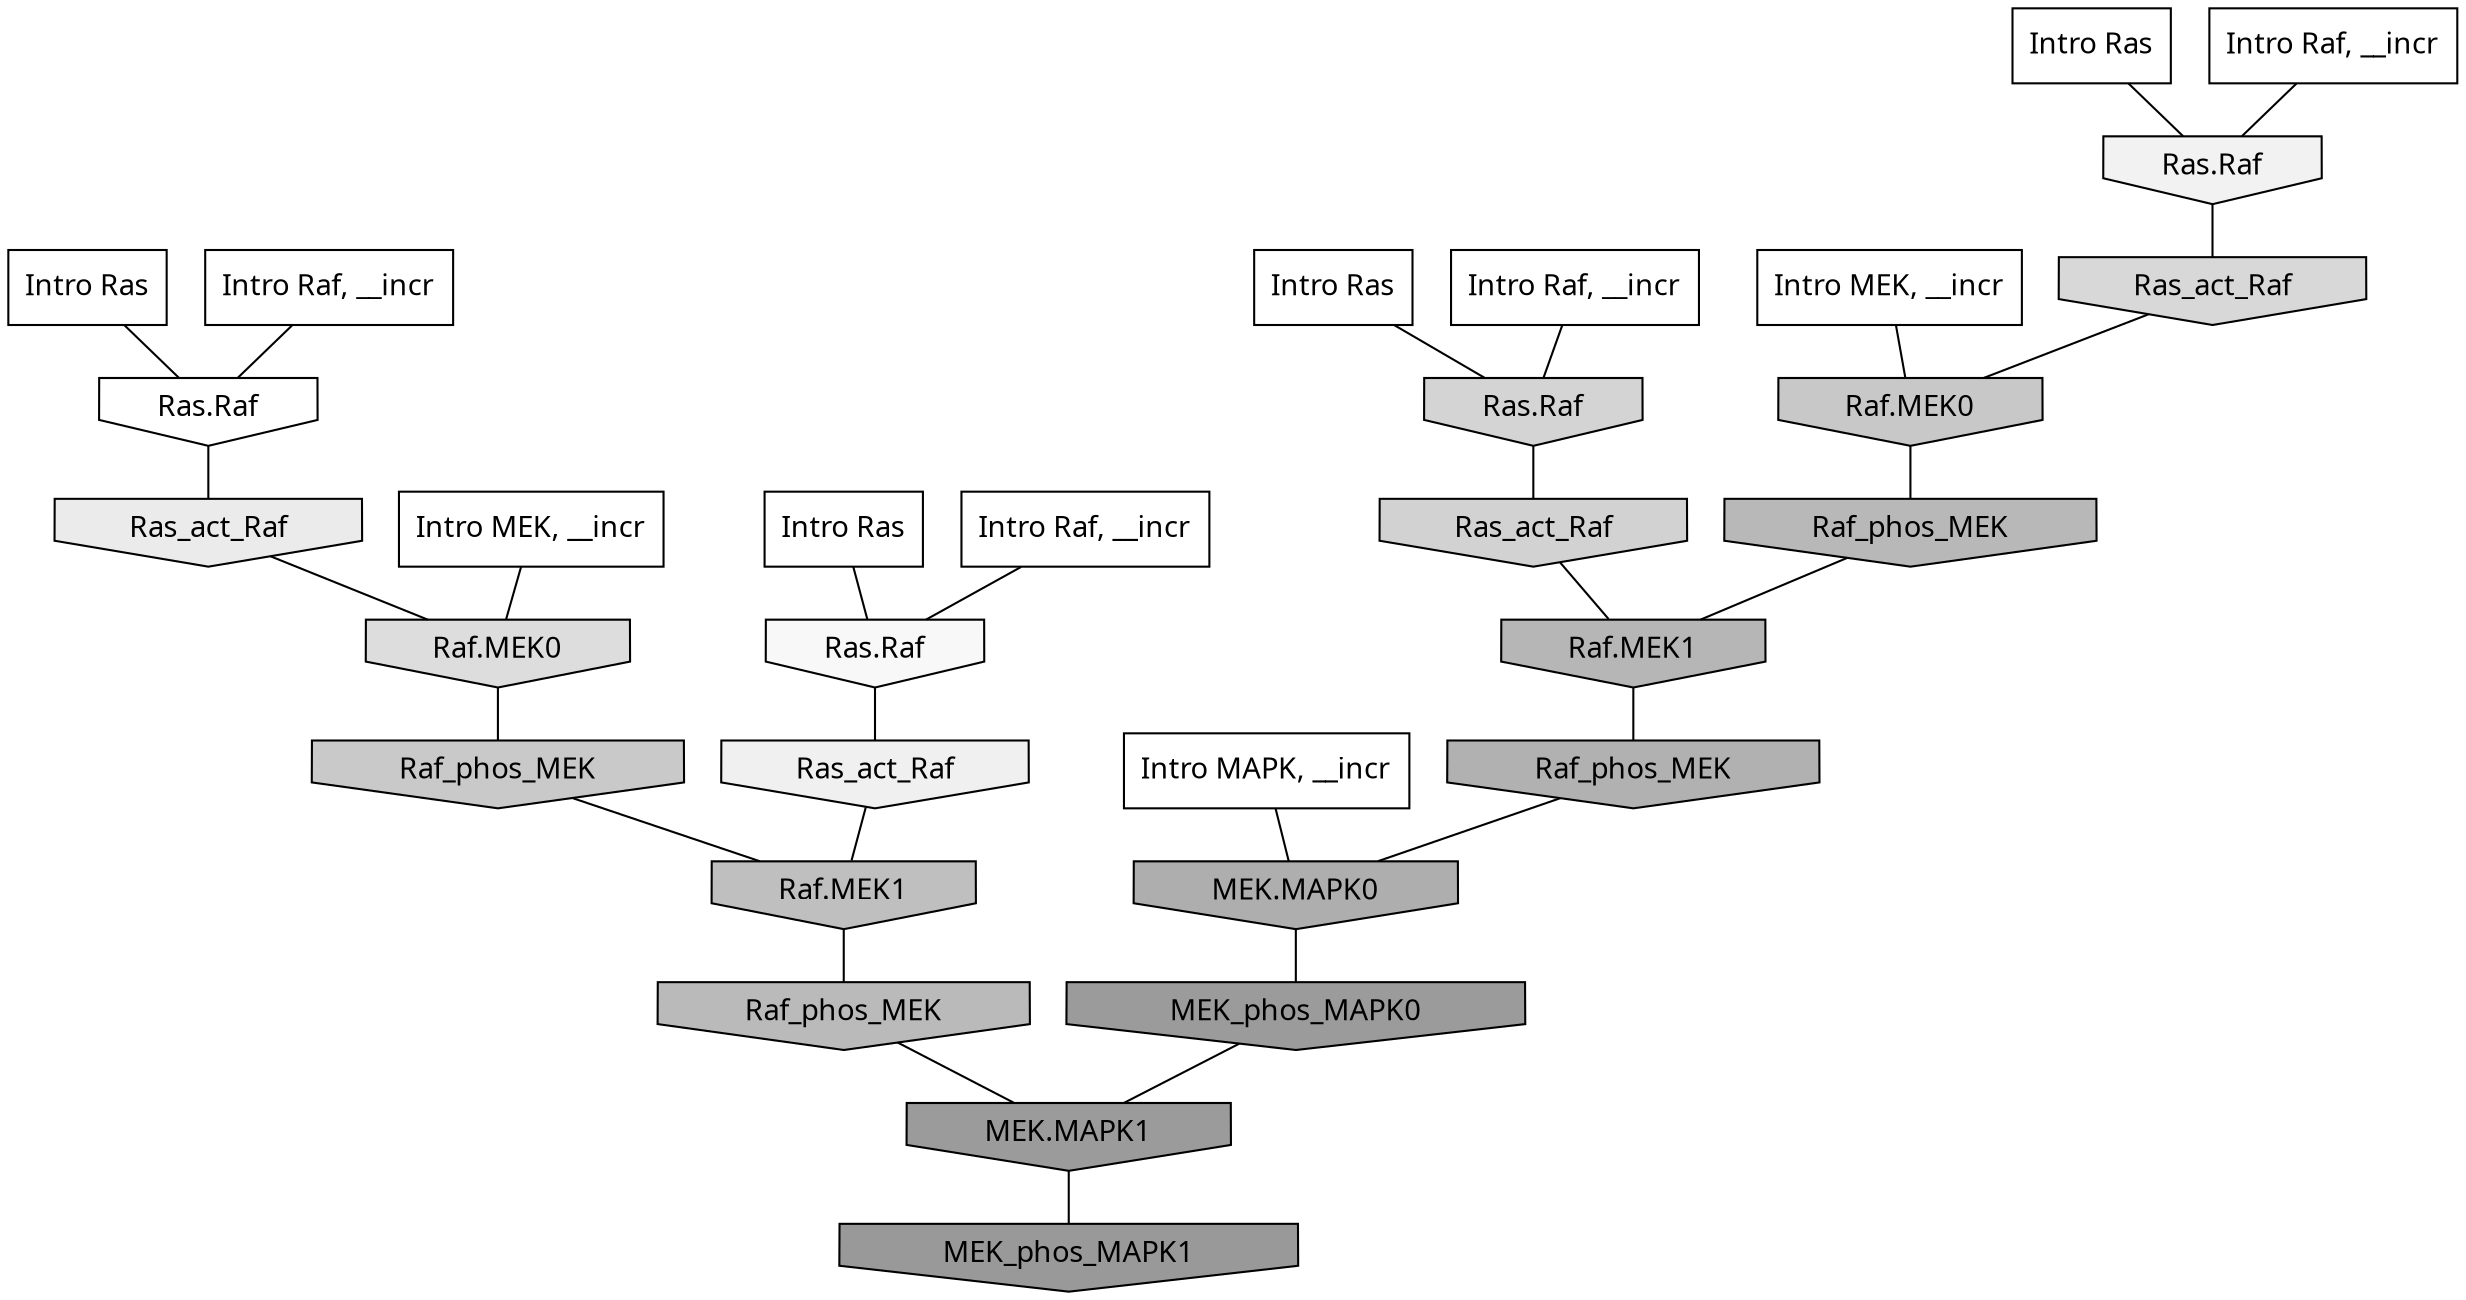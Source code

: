 digraph G{
  rankdir="TB";
  ranksep=0.30;
  node [fontname="CMU Serif"];
  edge [fontname="CMU Serif"];
  
  86 [label="Intro Ras", shape=rectangle, style=filled, fillcolor="0.000 0.000 1.000"]
  
  87 [label="Intro Ras", shape=rectangle, style=filled, fillcolor="0.000 0.000 1.000"]
  
  89 [label="Intro Ras", shape=rectangle, style=filled, fillcolor="0.000 0.000 1.000"]
  
  90 [label="Intro Ras", shape=rectangle, style=filled, fillcolor="0.000 0.000 1.000"]
  
  162 [label="Intro Raf, __incr", shape=rectangle, style=filled, fillcolor="0.000 0.000 1.000"]
  
  445 [label="Intro Raf, __incr", shape=rectangle, style=filled, fillcolor="0.000 0.000 1.000"]
  
  459 [label="Intro Raf, __incr", shape=rectangle, style=filled, fillcolor="0.000 0.000 1.000"]
  
  1086 [label="Intro Raf, __incr", shape=rectangle, style=filled, fillcolor="0.000 0.000 1.000"]
  
  1767 [label="Intro MEK, __incr", shape=rectangle, style=filled, fillcolor="0.000 0.000 1.000"]
  
  2060 [label="Intro MEK, __incr", shape=rectangle, style=filled, fillcolor="0.000 0.000 1.000"]
  
  2383 [label="Intro MAPK, __incr", shape=rectangle, style=filled, fillcolor="0.000 0.000 1.000"]
  
  3244 [label="Ras.Raf", shape=invhouse, style=filled, fillcolor="0.000 0.000 1.000"]
  
  3555 [label="Ras.Raf", shape=invhouse, style=filled, fillcolor="0.000 0.000 0.970"]
  
  3864 [label="Ras.Raf", shape=invhouse, style=filled, fillcolor="0.000 0.000 0.946"]
  
  3987 [label="Ras_act_Raf", shape=invhouse, style=filled, fillcolor="0.000 0.000 0.940"]
  
  4313 [label="Ras_act_Raf", shape=invhouse, style=filled, fillcolor="0.000 0.000 0.920"]
  
  5446 [label="Raf.MEK0", shape=invhouse, style=filled, fillcolor="0.000 0.000 0.865"]
  
  5887 [label="Ras_act_Raf", shape=invhouse, style=filled, fillcolor="0.000 0.000 0.845"]
  
  6257 [label="Ras.Raf", shape=invhouse, style=filled, fillcolor="0.000 0.000 0.830"]
  
  6459 [label="Ras_act_Raf", shape=invhouse, style=filled, fillcolor="0.000 0.000 0.823"]
  
  7764 [label="Raf_phos_MEK", shape=invhouse, style=filled, fillcolor="0.000 0.000 0.787"]
  
  7948 [label="Raf.MEK0", shape=invhouse, style=filled, fillcolor="0.000 0.000 0.782"]
  
  9467 [label="Raf.MEK1", shape=invhouse, style=filled, fillcolor="0.000 0.000 0.747"]
  
  10561 [label="Raf_phos_MEK", shape=invhouse, style=filled, fillcolor="0.000 0.000 0.728"]
  
  10920 [label="Raf_phos_MEK", shape=invhouse, style=filled, fillcolor="0.000 0.000 0.722"]
  
  11640 [label="Raf.MEK1", shape=invhouse, style=filled, fillcolor="0.000 0.000 0.711"]
  
  13041 [label="Raf_phos_MEK", shape=invhouse, style=filled, fillcolor="0.000 0.000 0.692"]
  
  13835 [label="MEK.MAPK0", shape=invhouse, style=filled, fillcolor="0.000 0.000 0.682"]
  
  17910 [label="MEK_phos_MAPK0", shape=invhouse, style=filled, fillcolor="0.000 0.000 0.608"]
  
  17912 [label="MEK.MAPK1", shape=invhouse, style=filled, fillcolor="0.000 0.000 0.608"]
  
  18180 [label="MEK_phos_MAPK1", shape=invhouse, style=filled, fillcolor="0.000 0.000 0.600"]
  
  
  17912 -> 18180 [dir=none, color="0.000 0.000 0.000"] 
  17910 -> 17912 [dir=none, color="0.000 0.000 0.000"] 
  13835 -> 17910 [dir=none, color="0.000 0.000 0.000"] 
  13041 -> 13835 [dir=none, color="0.000 0.000 0.000"] 
  11640 -> 13041 [dir=none, color="0.000 0.000 0.000"] 
  10920 -> 11640 [dir=none, color="0.000 0.000 0.000"] 
  10561 -> 17912 [dir=none, color="0.000 0.000 0.000"] 
  9467 -> 10561 [dir=none, color="0.000 0.000 0.000"] 
  7948 -> 10920 [dir=none, color="0.000 0.000 0.000"] 
  7764 -> 9467 [dir=none, color="0.000 0.000 0.000"] 
  6459 -> 11640 [dir=none, color="0.000 0.000 0.000"] 
  6257 -> 6459 [dir=none, color="0.000 0.000 0.000"] 
  5887 -> 7948 [dir=none, color="0.000 0.000 0.000"] 
  5446 -> 7764 [dir=none, color="0.000 0.000 0.000"] 
  4313 -> 5446 [dir=none, color="0.000 0.000 0.000"] 
  3987 -> 9467 [dir=none, color="0.000 0.000 0.000"] 
  3864 -> 5887 [dir=none, color="0.000 0.000 0.000"] 
  3555 -> 3987 [dir=none, color="0.000 0.000 0.000"] 
  3244 -> 4313 [dir=none, color="0.000 0.000 0.000"] 
  2383 -> 13835 [dir=none, color="0.000 0.000 0.000"] 
  2060 -> 7948 [dir=none, color="0.000 0.000 0.000"] 
  1767 -> 5446 [dir=none, color="0.000 0.000 0.000"] 
  1086 -> 3244 [dir=none, color="0.000 0.000 0.000"] 
  459 -> 3864 [dir=none, color="0.000 0.000 0.000"] 
  445 -> 3555 [dir=none, color="0.000 0.000 0.000"] 
  162 -> 6257 [dir=none, color="0.000 0.000 0.000"] 
  90 -> 6257 [dir=none, color="0.000 0.000 0.000"] 
  89 -> 3864 [dir=none, color="0.000 0.000 0.000"] 
  87 -> 3555 [dir=none, color="0.000 0.000 0.000"] 
  86 -> 3244 [dir=none, color="0.000 0.000 0.000"] 
  
  }
